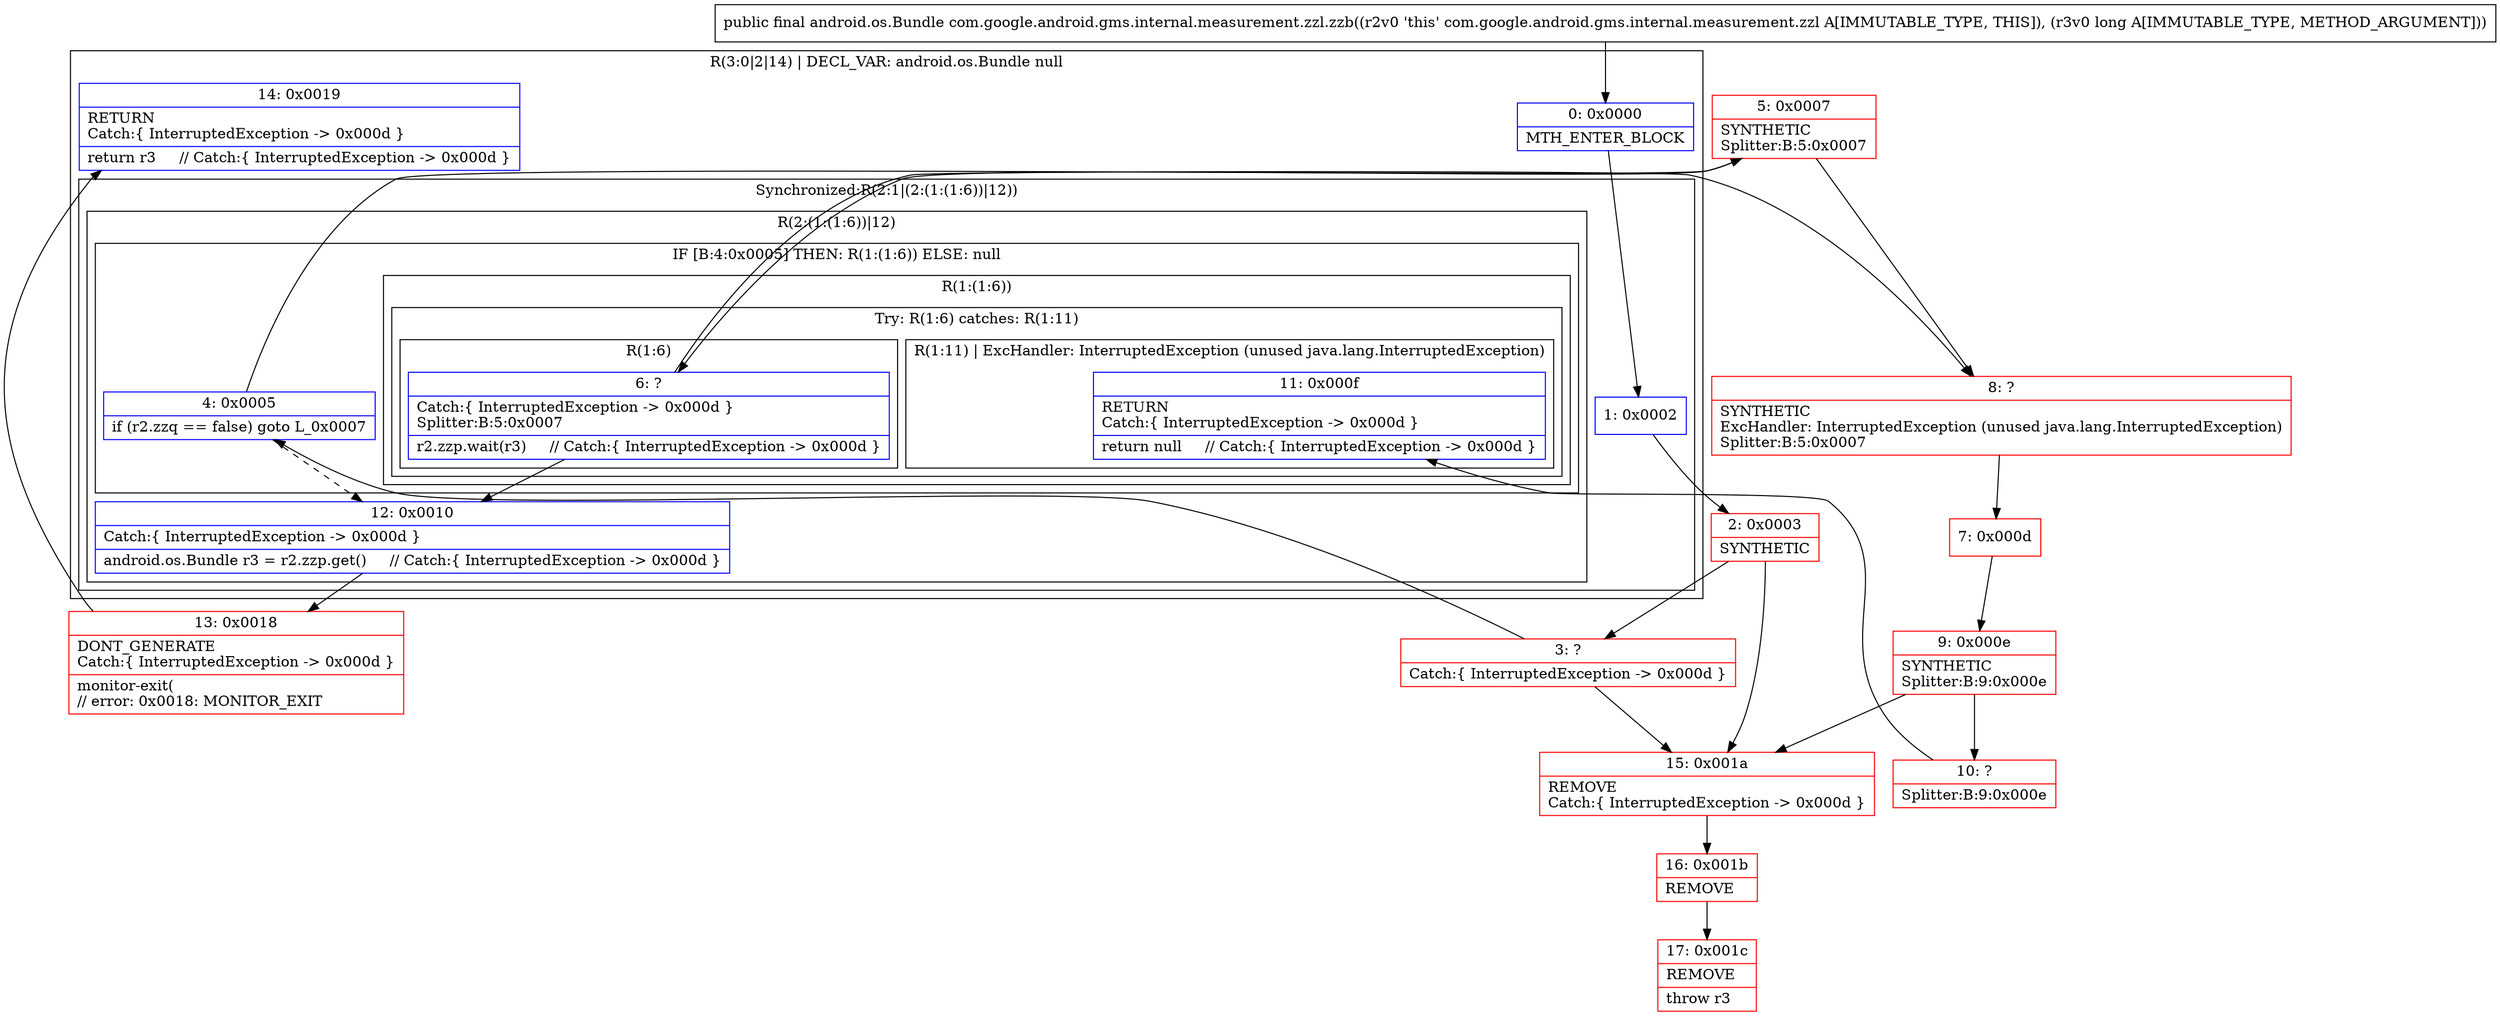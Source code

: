 digraph "CFG forcom.google.android.gms.internal.measurement.zzl.zzb(J)Landroid\/os\/Bundle;" {
subgraph cluster_Region_1744224024 {
label = "R(3:0|2|14) | DECL_VAR: android.os.Bundle null\l";
node [shape=record,color=blue];
Node_0 [shape=record,label="{0\:\ 0x0000|MTH_ENTER_BLOCK\l}"];
subgraph cluster_SynchronizedRegion_1639274356 {
label = "Synchronized:R(2:1|(2:(1:(1:6))|12))";
node [shape=record,color=blue];
Node_1 [shape=record,label="{1\:\ 0x0002}"];
subgraph cluster_Region_104932624 {
label = "R(2:(1:(1:6))|12)";
node [shape=record,color=blue];
subgraph cluster_IfRegion_557417504 {
label = "IF [B:4:0x0005] THEN: R(1:(1:6)) ELSE: null";
node [shape=record,color=blue];
Node_4 [shape=record,label="{4\:\ 0x0005|if (r2.zzq == false) goto L_0x0007\l}"];
subgraph cluster_Region_79799093 {
label = "R(1:(1:6))";
node [shape=record,color=blue];
subgraph cluster_TryCatchRegion_53322807 {
label = "Try: R(1:6) catches: R(1:11)";
node [shape=record,color=blue];
subgraph cluster_Region_1223183825 {
label = "R(1:6)";
node [shape=record,color=blue];
Node_6 [shape=record,label="{6\:\ ?|Catch:\{ InterruptedException \-\> 0x000d \}\lSplitter:B:5:0x0007\l|r2.zzp.wait(r3)     \/\/ Catch:\{ InterruptedException \-\> 0x000d \}\l}"];
}
subgraph cluster_Region_631101544 {
label = "R(1:11) | ExcHandler: InterruptedException (unused java.lang.InterruptedException)\l";
node [shape=record,color=blue];
Node_11 [shape=record,label="{11\:\ 0x000f|RETURN\lCatch:\{ InterruptedException \-\> 0x000d \}\l|return null     \/\/ Catch:\{ InterruptedException \-\> 0x000d \}\l}"];
}
}
}
}
Node_12 [shape=record,label="{12\:\ 0x0010|Catch:\{ InterruptedException \-\> 0x000d \}\l|android.os.Bundle r3 = r2.zzp.get()     \/\/ Catch:\{ InterruptedException \-\> 0x000d \}\l}"];
}
}
Node_14 [shape=record,label="{14\:\ 0x0019|RETURN\lCatch:\{ InterruptedException \-\> 0x000d \}\l|return r3     \/\/ Catch:\{ InterruptedException \-\> 0x000d \}\l}"];
}
subgraph cluster_Region_631101544 {
label = "R(1:11) | ExcHandler: InterruptedException (unused java.lang.InterruptedException)\l";
node [shape=record,color=blue];
Node_11 [shape=record,label="{11\:\ 0x000f|RETURN\lCatch:\{ InterruptedException \-\> 0x000d \}\l|return null     \/\/ Catch:\{ InterruptedException \-\> 0x000d \}\l}"];
}
Node_2 [shape=record,color=red,label="{2\:\ 0x0003|SYNTHETIC\l}"];
Node_3 [shape=record,color=red,label="{3\:\ ?|Catch:\{ InterruptedException \-\> 0x000d \}\l}"];
Node_5 [shape=record,color=red,label="{5\:\ 0x0007|SYNTHETIC\lSplitter:B:5:0x0007\l}"];
Node_7 [shape=record,color=red,label="{7\:\ 0x000d}"];
Node_8 [shape=record,color=red,label="{8\:\ ?|SYNTHETIC\lExcHandler: InterruptedException (unused java.lang.InterruptedException)\lSplitter:B:5:0x0007\l}"];
Node_9 [shape=record,color=red,label="{9\:\ 0x000e|SYNTHETIC\lSplitter:B:9:0x000e\l}"];
Node_10 [shape=record,color=red,label="{10\:\ ?|Splitter:B:9:0x000e\l}"];
Node_13 [shape=record,color=red,label="{13\:\ 0x0018|DONT_GENERATE\lCatch:\{ InterruptedException \-\> 0x000d \}\l|monitor\-exit(\l\/\/ error: 0x0018: MONITOR_EXIT  \l}"];
Node_15 [shape=record,color=red,label="{15\:\ 0x001a|REMOVE\lCatch:\{ InterruptedException \-\> 0x000d \}\l}"];
Node_16 [shape=record,color=red,label="{16\:\ 0x001b|REMOVE\l}"];
Node_17 [shape=record,color=red,label="{17\:\ 0x001c|REMOVE\l|throw r3\l}"];
MethodNode[shape=record,label="{public final android.os.Bundle com.google.android.gms.internal.measurement.zzl.zzb((r2v0 'this' com.google.android.gms.internal.measurement.zzl A[IMMUTABLE_TYPE, THIS]), (r3v0 long A[IMMUTABLE_TYPE, METHOD_ARGUMENT])) }"];
MethodNode -> Node_0;
Node_0 -> Node_1;
Node_1 -> Node_2;
Node_4 -> Node_5;
Node_4 -> Node_12[style=dashed];
Node_6 -> Node_8;
Node_6 -> Node_12;
Node_12 -> Node_13;
Node_2 -> Node_3;
Node_2 -> Node_15;
Node_3 -> Node_4;
Node_3 -> Node_15;
Node_5 -> Node_6;
Node_5 -> Node_8;
Node_7 -> Node_9;
Node_8 -> Node_7;
Node_9 -> Node_10;
Node_9 -> Node_15;
Node_10 -> Node_11;
Node_13 -> Node_14;
Node_15 -> Node_16;
Node_16 -> Node_17;
}

